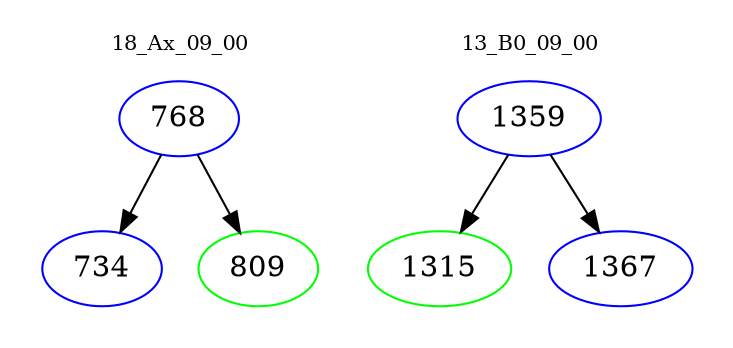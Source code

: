 digraph{
subgraph cluster_0 {
color = white
label = "18_Ax_09_00";
fontsize=10;
T0_768 [label="768", color="blue"]
T0_768 -> T0_734 [color="black"]
T0_734 [label="734", color="blue"]
T0_768 -> T0_809 [color="black"]
T0_809 [label="809", color="green"]
}
subgraph cluster_1 {
color = white
label = "13_B0_09_00";
fontsize=10;
T1_1359 [label="1359", color="blue"]
T1_1359 -> T1_1315 [color="black"]
T1_1315 [label="1315", color="green"]
T1_1359 -> T1_1367 [color="black"]
T1_1367 [label="1367", color="blue"]
}
}
